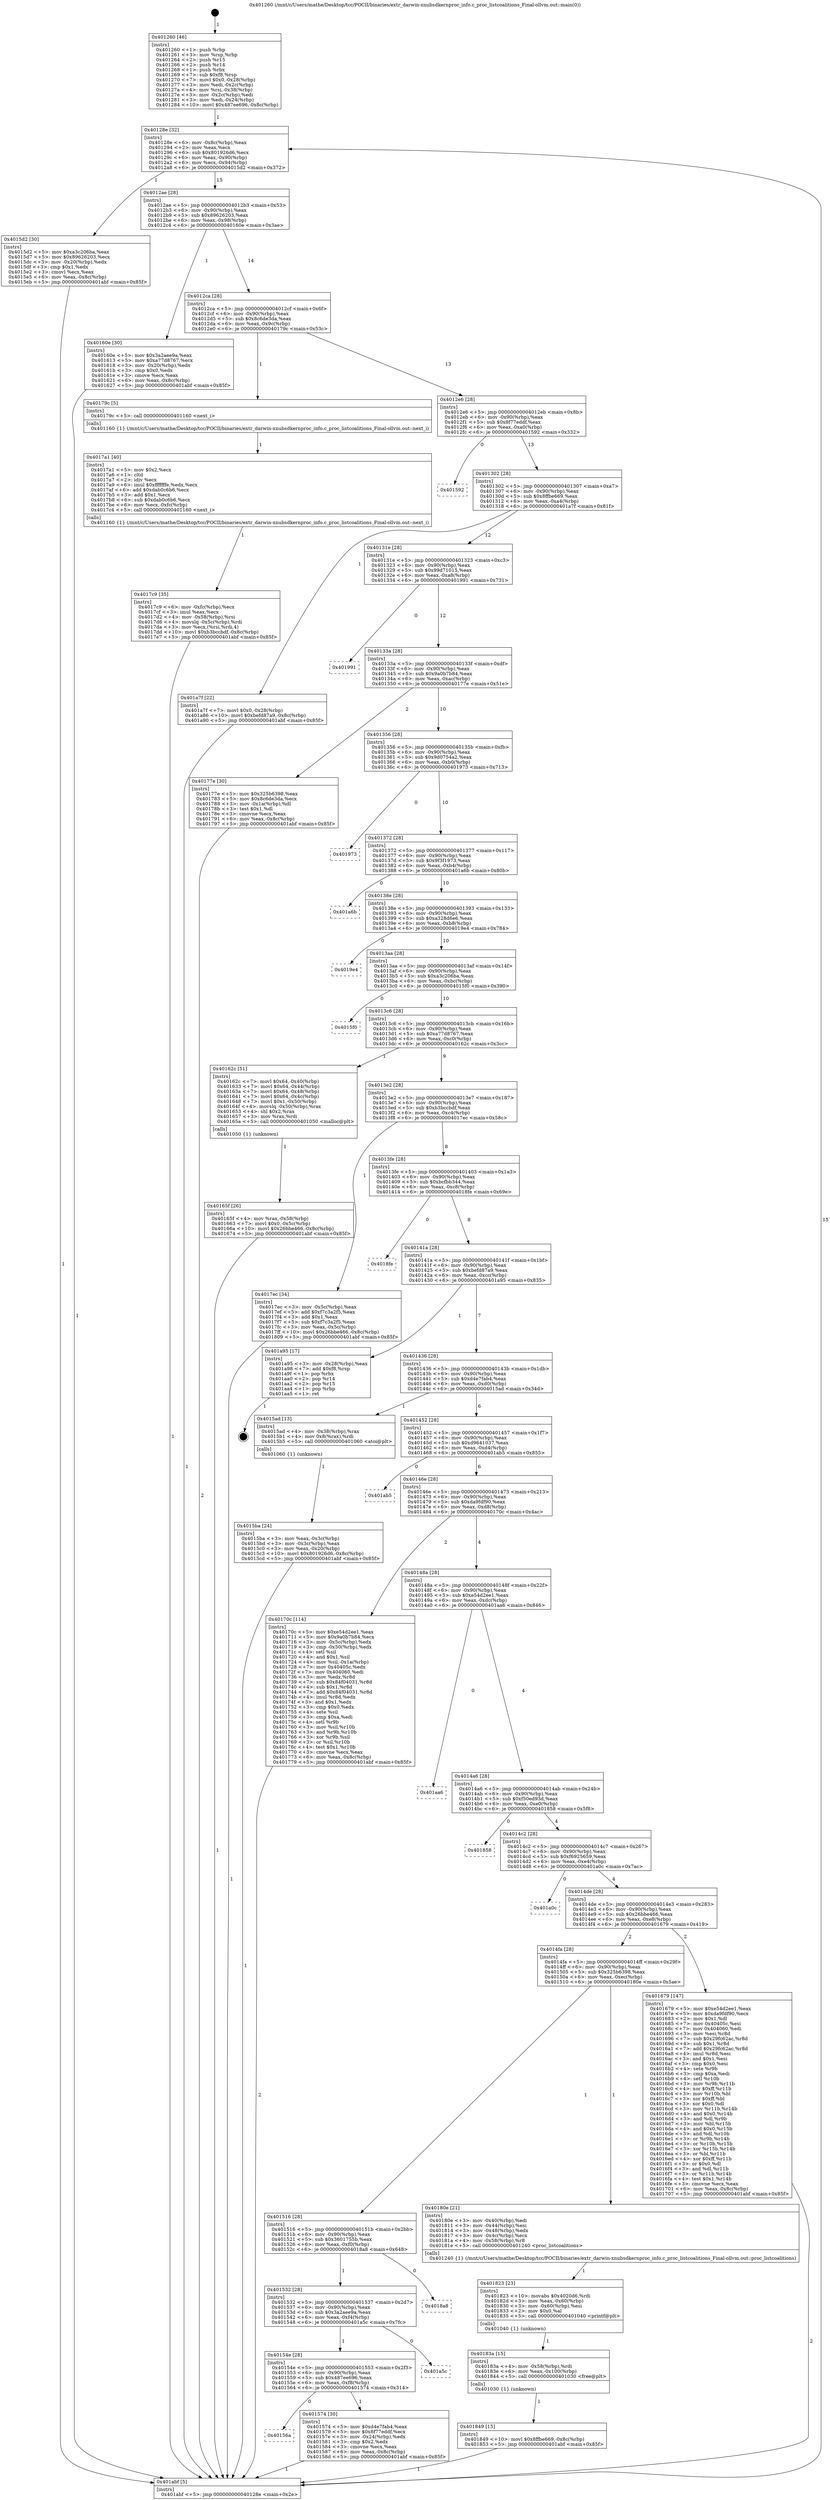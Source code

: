 digraph "0x401260" {
  label = "0x401260 (/mnt/c/Users/mathe/Desktop/tcc/POCII/binaries/extr_darwin-xnubsdkernproc_info.c_proc_listcoalitions_Final-ollvm.out::main(0))"
  labelloc = "t"
  node[shape=record]

  Entry [label="",width=0.3,height=0.3,shape=circle,fillcolor=black,style=filled]
  "0x40128e" [label="{
     0x40128e [32]\l
     | [instrs]\l
     &nbsp;&nbsp;0x40128e \<+6\>: mov -0x8c(%rbp),%eax\l
     &nbsp;&nbsp;0x401294 \<+2\>: mov %eax,%ecx\l
     &nbsp;&nbsp;0x401296 \<+6\>: sub $0x801926d6,%ecx\l
     &nbsp;&nbsp;0x40129c \<+6\>: mov %eax,-0x90(%rbp)\l
     &nbsp;&nbsp;0x4012a2 \<+6\>: mov %ecx,-0x94(%rbp)\l
     &nbsp;&nbsp;0x4012a8 \<+6\>: je 00000000004015d2 \<main+0x372\>\l
  }"]
  "0x4015d2" [label="{
     0x4015d2 [30]\l
     | [instrs]\l
     &nbsp;&nbsp;0x4015d2 \<+5\>: mov $0xa3c206ba,%eax\l
     &nbsp;&nbsp;0x4015d7 \<+5\>: mov $0x89626203,%ecx\l
     &nbsp;&nbsp;0x4015dc \<+3\>: mov -0x20(%rbp),%edx\l
     &nbsp;&nbsp;0x4015df \<+3\>: cmp $0x1,%edx\l
     &nbsp;&nbsp;0x4015e2 \<+3\>: cmovl %ecx,%eax\l
     &nbsp;&nbsp;0x4015e5 \<+6\>: mov %eax,-0x8c(%rbp)\l
     &nbsp;&nbsp;0x4015eb \<+5\>: jmp 0000000000401abf \<main+0x85f\>\l
  }"]
  "0x4012ae" [label="{
     0x4012ae [28]\l
     | [instrs]\l
     &nbsp;&nbsp;0x4012ae \<+5\>: jmp 00000000004012b3 \<main+0x53\>\l
     &nbsp;&nbsp;0x4012b3 \<+6\>: mov -0x90(%rbp),%eax\l
     &nbsp;&nbsp;0x4012b9 \<+5\>: sub $0x89626203,%eax\l
     &nbsp;&nbsp;0x4012be \<+6\>: mov %eax,-0x98(%rbp)\l
     &nbsp;&nbsp;0x4012c4 \<+6\>: je 000000000040160e \<main+0x3ae\>\l
  }"]
  Exit [label="",width=0.3,height=0.3,shape=circle,fillcolor=black,style=filled,peripheries=2]
  "0x40160e" [label="{
     0x40160e [30]\l
     | [instrs]\l
     &nbsp;&nbsp;0x40160e \<+5\>: mov $0x3a2aee9a,%eax\l
     &nbsp;&nbsp;0x401613 \<+5\>: mov $0xa77d8767,%ecx\l
     &nbsp;&nbsp;0x401618 \<+3\>: mov -0x20(%rbp),%edx\l
     &nbsp;&nbsp;0x40161b \<+3\>: cmp $0x0,%edx\l
     &nbsp;&nbsp;0x40161e \<+3\>: cmove %ecx,%eax\l
     &nbsp;&nbsp;0x401621 \<+6\>: mov %eax,-0x8c(%rbp)\l
     &nbsp;&nbsp;0x401627 \<+5\>: jmp 0000000000401abf \<main+0x85f\>\l
  }"]
  "0x4012ca" [label="{
     0x4012ca [28]\l
     | [instrs]\l
     &nbsp;&nbsp;0x4012ca \<+5\>: jmp 00000000004012cf \<main+0x6f\>\l
     &nbsp;&nbsp;0x4012cf \<+6\>: mov -0x90(%rbp),%eax\l
     &nbsp;&nbsp;0x4012d5 \<+5\>: sub $0x8c6de3da,%eax\l
     &nbsp;&nbsp;0x4012da \<+6\>: mov %eax,-0x9c(%rbp)\l
     &nbsp;&nbsp;0x4012e0 \<+6\>: je 000000000040179c \<main+0x53c\>\l
  }"]
  "0x401849" [label="{
     0x401849 [15]\l
     | [instrs]\l
     &nbsp;&nbsp;0x401849 \<+10\>: movl $0x8ffbe669,-0x8c(%rbp)\l
     &nbsp;&nbsp;0x401853 \<+5\>: jmp 0000000000401abf \<main+0x85f\>\l
  }"]
  "0x40179c" [label="{
     0x40179c [5]\l
     | [instrs]\l
     &nbsp;&nbsp;0x40179c \<+5\>: call 0000000000401160 \<next_i\>\l
     | [calls]\l
     &nbsp;&nbsp;0x401160 \{1\} (/mnt/c/Users/mathe/Desktop/tcc/POCII/binaries/extr_darwin-xnubsdkernproc_info.c_proc_listcoalitions_Final-ollvm.out::next_i)\l
  }"]
  "0x4012e6" [label="{
     0x4012e6 [28]\l
     | [instrs]\l
     &nbsp;&nbsp;0x4012e6 \<+5\>: jmp 00000000004012eb \<main+0x8b\>\l
     &nbsp;&nbsp;0x4012eb \<+6\>: mov -0x90(%rbp),%eax\l
     &nbsp;&nbsp;0x4012f1 \<+5\>: sub $0x8f77eddf,%eax\l
     &nbsp;&nbsp;0x4012f6 \<+6\>: mov %eax,-0xa0(%rbp)\l
     &nbsp;&nbsp;0x4012fc \<+6\>: je 0000000000401592 \<main+0x332\>\l
  }"]
  "0x40183a" [label="{
     0x40183a [15]\l
     | [instrs]\l
     &nbsp;&nbsp;0x40183a \<+4\>: mov -0x58(%rbp),%rdi\l
     &nbsp;&nbsp;0x40183e \<+6\>: mov %eax,-0x100(%rbp)\l
     &nbsp;&nbsp;0x401844 \<+5\>: call 0000000000401030 \<free@plt\>\l
     | [calls]\l
     &nbsp;&nbsp;0x401030 \{1\} (unknown)\l
  }"]
  "0x401592" [label="{
     0x401592\l
  }", style=dashed]
  "0x401302" [label="{
     0x401302 [28]\l
     | [instrs]\l
     &nbsp;&nbsp;0x401302 \<+5\>: jmp 0000000000401307 \<main+0xa7\>\l
     &nbsp;&nbsp;0x401307 \<+6\>: mov -0x90(%rbp),%eax\l
     &nbsp;&nbsp;0x40130d \<+5\>: sub $0x8ffbe669,%eax\l
     &nbsp;&nbsp;0x401312 \<+6\>: mov %eax,-0xa4(%rbp)\l
     &nbsp;&nbsp;0x401318 \<+6\>: je 0000000000401a7f \<main+0x81f\>\l
  }"]
  "0x401823" [label="{
     0x401823 [23]\l
     | [instrs]\l
     &nbsp;&nbsp;0x401823 \<+10\>: movabs $0x4020d6,%rdi\l
     &nbsp;&nbsp;0x40182d \<+3\>: mov %eax,-0x60(%rbp)\l
     &nbsp;&nbsp;0x401830 \<+3\>: mov -0x60(%rbp),%esi\l
     &nbsp;&nbsp;0x401833 \<+2\>: mov $0x0,%al\l
     &nbsp;&nbsp;0x401835 \<+5\>: call 0000000000401040 \<printf@plt\>\l
     | [calls]\l
     &nbsp;&nbsp;0x401040 \{1\} (unknown)\l
  }"]
  "0x401a7f" [label="{
     0x401a7f [22]\l
     | [instrs]\l
     &nbsp;&nbsp;0x401a7f \<+7\>: movl $0x0,-0x28(%rbp)\l
     &nbsp;&nbsp;0x401a86 \<+10\>: movl $0xbefd87a9,-0x8c(%rbp)\l
     &nbsp;&nbsp;0x401a90 \<+5\>: jmp 0000000000401abf \<main+0x85f\>\l
  }"]
  "0x40131e" [label="{
     0x40131e [28]\l
     | [instrs]\l
     &nbsp;&nbsp;0x40131e \<+5\>: jmp 0000000000401323 \<main+0xc3\>\l
     &nbsp;&nbsp;0x401323 \<+6\>: mov -0x90(%rbp),%eax\l
     &nbsp;&nbsp;0x401329 \<+5\>: sub $0x99d71015,%eax\l
     &nbsp;&nbsp;0x40132e \<+6\>: mov %eax,-0xa8(%rbp)\l
     &nbsp;&nbsp;0x401334 \<+6\>: je 0000000000401991 \<main+0x731\>\l
  }"]
  "0x4017c9" [label="{
     0x4017c9 [35]\l
     | [instrs]\l
     &nbsp;&nbsp;0x4017c9 \<+6\>: mov -0xfc(%rbp),%ecx\l
     &nbsp;&nbsp;0x4017cf \<+3\>: imul %eax,%ecx\l
     &nbsp;&nbsp;0x4017d2 \<+4\>: mov -0x58(%rbp),%rsi\l
     &nbsp;&nbsp;0x4017d6 \<+4\>: movslq -0x5c(%rbp),%rdi\l
     &nbsp;&nbsp;0x4017da \<+3\>: mov %ecx,(%rsi,%rdi,4)\l
     &nbsp;&nbsp;0x4017dd \<+10\>: movl $0xb3bccbdf,-0x8c(%rbp)\l
     &nbsp;&nbsp;0x4017e7 \<+5\>: jmp 0000000000401abf \<main+0x85f\>\l
  }"]
  "0x401991" [label="{
     0x401991\l
  }", style=dashed]
  "0x40133a" [label="{
     0x40133a [28]\l
     | [instrs]\l
     &nbsp;&nbsp;0x40133a \<+5\>: jmp 000000000040133f \<main+0xdf\>\l
     &nbsp;&nbsp;0x40133f \<+6\>: mov -0x90(%rbp),%eax\l
     &nbsp;&nbsp;0x401345 \<+5\>: sub $0x9a0b7b84,%eax\l
     &nbsp;&nbsp;0x40134a \<+6\>: mov %eax,-0xac(%rbp)\l
     &nbsp;&nbsp;0x401350 \<+6\>: je 000000000040177e \<main+0x51e\>\l
  }"]
  "0x4017a1" [label="{
     0x4017a1 [40]\l
     | [instrs]\l
     &nbsp;&nbsp;0x4017a1 \<+5\>: mov $0x2,%ecx\l
     &nbsp;&nbsp;0x4017a6 \<+1\>: cltd\l
     &nbsp;&nbsp;0x4017a7 \<+2\>: idiv %ecx\l
     &nbsp;&nbsp;0x4017a9 \<+6\>: imul $0xfffffffe,%edx,%ecx\l
     &nbsp;&nbsp;0x4017af \<+6\>: add $0xdab0c6b6,%ecx\l
     &nbsp;&nbsp;0x4017b5 \<+3\>: add $0x1,%ecx\l
     &nbsp;&nbsp;0x4017b8 \<+6\>: sub $0xdab0c6b6,%ecx\l
     &nbsp;&nbsp;0x4017be \<+6\>: mov %ecx,-0xfc(%rbp)\l
     &nbsp;&nbsp;0x4017c4 \<+5\>: call 0000000000401160 \<next_i\>\l
     | [calls]\l
     &nbsp;&nbsp;0x401160 \{1\} (/mnt/c/Users/mathe/Desktop/tcc/POCII/binaries/extr_darwin-xnubsdkernproc_info.c_proc_listcoalitions_Final-ollvm.out::next_i)\l
  }"]
  "0x40177e" [label="{
     0x40177e [30]\l
     | [instrs]\l
     &nbsp;&nbsp;0x40177e \<+5\>: mov $0x325b6398,%eax\l
     &nbsp;&nbsp;0x401783 \<+5\>: mov $0x8c6de3da,%ecx\l
     &nbsp;&nbsp;0x401788 \<+3\>: mov -0x1a(%rbp),%dl\l
     &nbsp;&nbsp;0x40178b \<+3\>: test $0x1,%dl\l
     &nbsp;&nbsp;0x40178e \<+3\>: cmovne %ecx,%eax\l
     &nbsp;&nbsp;0x401791 \<+6\>: mov %eax,-0x8c(%rbp)\l
     &nbsp;&nbsp;0x401797 \<+5\>: jmp 0000000000401abf \<main+0x85f\>\l
  }"]
  "0x401356" [label="{
     0x401356 [28]\l
     | [instrs]\l
     &nbsp;&nbsp;0x401356 \<+5\>: jmp 000000000040135b \<main+0xfb\>\l
     &nbsp;&nbsp;0x40135b \<+6\>: mov -0x90(%rbp),%eax\l
     &nbsp;&nbsp;0x401361 \<+5\>: sub $0x9d0754a2,%eax\l
     &nbsp;&nbsp;0x401366 \<+6\>: mov %eax,-0xb0(%rbp)\l
     &nbsp;&nbsp;0x40136c \<+6\>: je 0000000000401973 \<main+0x713\>\l
  }"]
  "0x40165f" [label="{
     0x40165f [26]\l
     | [instrs]\l
     &nbsp;&nbsp;0x40165f \<+4\>: mov %rax,-0x58(%rbp)\l
     &nbsp;&nbsp;0x401663 \<+7\>: movl $0x0,-0x5c(%rbp)\l
     &nbsp;&nbsp;0x40166a \<+10\>: movl $0x26bbe466,-0x8c(%rbp)\l
     &nbsp;&nbsp;0x401674 \<+5\>: jmp 0000000000401abf \<main+0x85f\>\l
  }"]
  "0x401973" [label="{
     0x401973\l
  }", style=dashed]
  "0x401372" [label="{
     0x401372 [28]\l
     | [instrs]\l
     &nbsp;&nbsp;0x401372 \<+5\>: jmp 0000000000401377 \<main+0x117\>\l
     &nbsp;&nbsp;0x401377 \<+6\>: mov -0x90(%rbp),%eax\l
     &nbsp;&nbsp;0x40137d \<+5\>: sub $0x9f3f1973,%eax\l
     &nbsp;&nbsp;0x401382 \<+6\>: mov %eax,-0xb4(%rbp)\l
     &nbsp;&nbsp;0x401388 \<+6\>: je 0000000000401a6b \<main+0x80b\>\l
  }"]
  "0x4015ba" [label="{
     0x4015ba [24]\l
     | [instrs]\l
     &nbsp;&nbsp;0x4015ba \<+3\>: mov %eax,-0x3c(%rbp)\l
     &nbsp;&nbsp;0x4015bd \<+3\>: mov -0x3c(%rbp),%eax\l
     &nbsp;&nbsp;0x4015c0 \<+3\>: mov %eax,-0x20(%rbp)\l
     &nbsp;&nbsp;0x4015c3 \<+10\>: movl $0x801926d6,-0x8c(%rbp)\l
     &nbsp;&nbsp;0x4015cd \<+5\>: jmp 0000000000401abf \<main+0x85f\>\l
  }"]
  "0x401a6b" [label="{
     0x401a6b\l
  }", style=dashed]
  "0x40138e" [label="{
     0x40138e [28]\l
     | [instrs]\l
     &nbsp;&nbsp;0x40138e \<+5\>: jmp 0000000000401393 \<main+0x133\>\l
     &nbsp;&nbsp;0x401393 \<+6\>: mov -0x90(%rbp),%eax\l
     &nbsp;&nbsp;0x401399 \<+5\>: sub $0xa328d6e6,%eax\l
     &nbsp;&nbsp;0x40139e \<+6\>: mov %eax,-0xb8(%rbp)\l
     &nbsp;&nbsp;0x4013a4 \<+6\>: je 00000000004019e4 \<main+0x784\>\l
  }"]
  "0x401260" [label="{
     0x401260 [46]\l
     | [instrs]\l
     &nbsp;&nbsp;0x401260 \<+1\>: push %rbp\l
     &nbsp;&nbsp;0x401261 \<+3\>: mov %rsp,%rbp\l
     &nbsp;&nbsp;0x401264 \<+2\>: push %r15\l
     &nbsp;&nbsp;0x401266 \<+2\>: push %r14\l
     &nbsp;&nbsp;0x401268 \<+1\>: push %rbx\l
     &nbsp;&nbsp;0x401269 \<+7\>: sub $0xf8,%rsp\l
     &nbsp;&nbsp;0x401270 \<+7\>: movl $0x0,-0x28(%rbp)\l
     &nbsp;&nbsp;0x401277 \<+3\>: mov %edi,-0x2c(%rbp)\l
     &nbsp;&nbsp;0x40127a \<+4\>: mov %rsi,-0x38(%rbp)\l
     &nbsp;&nbsp;0x40127e \<+3\>: mov -0x2c(%rbp),%edi\l
     &nbsp;&nbsp;0x401281 \<+3\>: mov %edi,-0x24(%rbp)\l
     &nbsp;&nbsp;0x401284 \<+10\>: movl $0x487ee696,-0x8c(%rbp)\l
  }"]
  "0x4019e4" [label="{
     0x4019e4\l
  }", style=dashed]
  "0x4013aa" [label="{
     0x4013aa [28]\l
     | [instrs]\l
     &nbsp;&nbsp;0x4013aa \<+5\>: jmp 00000000004013af \<main+0x14f\>\l
     &nbsp;&nbsp;0x4013af \<+6\>: mov -0x90(%rbp),%eax\l
     &nbsp;&nbsp;0x4013b5 \<+5\>: sub $0xa3c206ba,%eax\l
     &nbsp;&nbsp;0x4013ba \<+6\>: mov %eax,-0xbc(%rbp)\l
     &nbsp;&nbsp;0x4013c0 \<+6\>: je 00000000004015f0 \<main+0x390\>\l
  }"]
  "0x401abf" [label="{
     0x401abf [5]\l
     | [instrs]\l
     &nbsp;&nbsp;0x401abf \<+5\>: jmp 000000000040128e \<main+0x2e\>\l
  }"]
  "0x4015f0" [label="{
     0x4015f0\l
  }", style=dashed]
  "0x4013c6" [label="{
     0x4013c6 [28]\l
     | [instrs]\l
     &nbsp;&nbsp;0x4013c6 \<+5\>: jmp 00000000004013cb \<main+0x16b\>\l
     &nbsp;&nbsp;0x4013cb \<+6\>: mov -0x90(%rbp),%eax\l
     &nbsp;&nbsp;0x4013d1 \<+5\>: sub $0xa77d8767,%eax\l
     &nbsp;&nbsp;0x4013d6 \<+6\>: mov %eax,-0xc0(%rbp)\l
     &nbsp;&nbsp;0x4013dc \<+6\>: je 000000000040162c \<main+0x3cc\>\l
  }"]
  "0x40156a" [label="{
     0x40156a\l
  }", style=dashed]
  "0x40162c" [label="{
     0x40162c [51]\l
     | [instrs]\l
     &nbsp;&nbsp;0x40162c \<+7\>: movl $0x64,-0x40(%rbp)\l
     &nbsp;&nbsp;0x401633 \<+7\>: movl $0x64,-0x44(%rbp)\l
     &nbsp;&nbsp;0x40163a \<+7\>: movl $0x64,-0x48(%rbp)\l
     &nbsp;&nbsp;0x401641 \<+7\>: movl $0x64,-0x4c(%rbp)\l
     &nbsp;&nbsp;0x401648 \<+7\>: movl $0x1,-0x50(%rbp)\l
     &nbsp;&nbsp;0x40164f \<+4\>: movslq -0x50(%rbp),%rax\l
     &nbsp;&nbsp;0x401653 \<+4\>: shl $0x2,%rax\l
     &nbsp;&nbsp;0x401657 \<+3\>: mov %rax,%rdi\l
     &nbsp;&nbsp;0x40165a \<+5\>: call 0000000000401050 \<malloc@plt\>\l
     | [calls]\l
     &nbsp;&nbsp;0x401050 \{1\} (unknown)\l
  }"]
  "0x4013e2" [label="{
     0x4013e2 [28]\l
     | [instrs]\l
     &nbsp;&nbsp;0x4013e2 \<+5\>: jmp 00000000004013e7 \<main+0x187\>\l
     &nbsp;&nbsp;0x4013e7 \<+6\>: mov -0x90(%rbp),%eax\l
     &nbsp;&nbsp;0x4013ed \<+5\>: sub $0xb3bccbdf,%eax\l
     &nbsp;&nbsp;0x4013f2 \<+6\>: mov %eax,-0xc4(%rbp)\l
     &nbsp;&nbsp;0x4013f8 \<+6\>: je 00000000004017ec \<main+0x58c\>\l
  }"]
  "0x401574" [label="{
     0x401574 [30]\l
     | [instrs]\l
     &nbsp;&nbsp;0x401574 \<+5\>: mov $0xd4e7fab4,%eax\l
     &nbsp;&nbsp;0x401579 \<+5\>: mov $0x8f77eddf,%ecx\l
     &nbsp;&nbsp;0x40157e \<+3\>: mov -0x24(%rbp),%edx\l
     &nbsp;&nbsp;0x401581 \<+3\>: cmp $0x2,%edx\l
     &nbsp;&nbsp;0x401584 \<+3\>: cmovne %ecx,%eax\l
     &nbsp;&nbsp;0x401587 \<+6\>: mov %eax,-0x8c(%rbp)\l
     &nbsp;&nbsp;0x40158d \<+5\>: jmp 0000000000401abf \<main+0x85f\>\l
  }"]
  "0x4017ec" [label="{
     0x4017ec [34]\l
     | [instrs]\l
     &nbsp;&nbsp;0x4017ec \<+3\>: mov -0x5c(%rbp),%eax\l
     &nbsp;&nbsp;0x4017ef \<+5\>: add $0xf7c3a2f5,%eax\l
     &nbsp;&nbsp;0x4017f4 \<+3\>: add $0x1,%eax\l
     &nbsp;&nbsp;0x4017f7 \<+5\>: sub $0xf7c3a2f5,%eax\l
     &nbsp;&nbsp;0x4017fc \<+3\>: mov %eax,-0x5c(%rbp)\l
     &nbsp;&nbsp;0x4017ff \<+10\>: movl $0x26bbe466,-0x8c(%rbp)\l
     &nbsp;&nbsp;0x401809 \<+5\>: jmp 0000000000401abf \<main+0x85f\>\l
  }"]
  "0x4013fe" [label="{
     0x4013fe [28]\l
     | [instrs]\l
     &nbsp;&nbsp;0x4013fe \<+5\>: jmp 0000000000401403 \<main+0x1a3\>\l
     &nbsp;&nbsp;0x401403 \<+6\>: mov -0x90(%rbp),%eax\l
     &nbsp;&nbsp;0x401409 \<+5\>: sub $0xbcfbb344,%eax\l
     &nbsp;&nbsp;0x40140e \<+6\>: mov %eax,-0xc8(%rbp)\l
     &nbsp;&nbsp;0x401414 \<+6\>: je 00000000004018fe \<main+0x69e\>\l
  }"]
  "0x40154e" [label="{
     0x40154e [28]\l
     | [instrs]\l
     &nbsp;&nbsp;0x40154e \<+5\>: jmp 0000000000401553 \<main+0x2f3\>\l
     &nbsp;&nbsp;0x401553 \<+6\>: mov -0x90(%rbp),%eax\l
     &nbsp;&nbsp;0x401559 \<+5\>: sub $0x487ee696,%eax\l
     &nbsp;&nbsp;0x40155e \<+6\>: mov %eax,-0xf8(%rbp)\l
     &nbsp;&nbsp;0x401564 \<+6\>: je 0000000000401574 \<main+0x314\>\l
  }"]
  "0x4018fe" [label="{
     0x4018fe\l
  }", style=dashed]
  "0x40141a" [label="{
     0x40141a [28]\l
     | [instrs]\l
     &nbsp;&nbsp;0x40141a \<+5\>: jmp 000000000040141f \<main+0x1bf\>\l
     &nbsp;&nbsp;0x40141f \<+6\>: mov -0x90(%rbp),%eax\l
     &nbsp;&nbsp;0x401425 \<+5\>: sub $0xbefd87a9,%eax\l
     &nbsp;&nbsp;0x40142a \<+6\>: mov %eax,-0xcc(%rbp)\l
     &nbsp;&nbsp;0x401430 \<+6\>: je 0000000000401a95 \<main+0x835\>\l
  }"]
  "0x401a5c" [label="{
     0x401a5c\l
  }", style=dashed]
  "0x401a95" [label="{
     0x401a95 [17]\l
     | [instrs]\l
     &nbsp;&nbsp;0x401a95 \<+3\>: mov -0x28(%rbp),%eax\l
     &nbsp;&nbsp;0x401a98 \<+7\>: add $0xf8,%rsp\l
     &nbsp;&nbsp;0x401a9f \<+1\>: pop %rbx\l
     &nbsp;&nbsp;0x401aa0 \<+2\>: pop %r14\l
     &nbsp;&nbsp;0x401aa2 \<+2\>: pop %r15\l
     &nbsp;&nbsp;0x401aa4 \<+1\>: pop %rbp\l
     &nbsp;&nbsp;0x401aa5 \<+1\>: ret\l
  }"]
  "0x401436" [label="{
     0x401436 [28]\l
     | [instrs]\l
     &nbsp;&nbsp;0x401436 \<+5\>: jmp 000000000040143b \<main+0x1db\>\l
     &nbsp;&nbsp;0x40143b \<+6\>: mov -0x90(%rbp),%eax\l
     &nbsp;&nbsp;0x401441 \<+5\>: sub $0xd4e7fab4,%eax\l
     &nbsp;&nbsp;0x401446 \<+6\>: mov %eax,-0xd0(%rbp)\l
     &nbsp;&nbsp;0x40144c \<+6\>: je 00000000004015ad \<main+0x34d\>\l
  }"]
  "0x401532" [label="{
     0x401532 [28]\l
     | [instrs]\l
     &nbsp;&nbsp;0x401532 \<+5\>: jmp 0000000000401537 \<main+0x2d7\>\l
     &nbsp;&nbsp;0x401537 \<+6\>: mov -0x90(%rbp),%eax\l
     &nbsp;&nbsp;0x40153d \<+5\>: sub $0x3a2aee9a,%eax\l
     &nbsp;&nbsp;0x401542 \<+6\>: mov %eax,-0xf4(%rbp)\l
     &nbsp;&nbsp;0x401548 \<+6\>: je 0000000000401a5c \<main+0x7fc\>\l
  }"]
  "0x4015ad" [label="{
     0x4015ad [13]\l
     | [instrs]\l
     &nbsp;&nbsp;0x4015ad \<+4\>: mov -0x38(%rbp),%rax\l
     &nbsp;&nbsp;0x4015b1 \<+4\>: mov 0x8(%rax),%rdi\l
     &nbsp;&nbsp;0x4015b5 \<+5\>: call 0000000000401060 \<atoi@plt\>\l
     | [calls]\l
     &nbsp;&nbsp;0x401060 \{1\} (unknown)\l
  }"]
  "0x401452" [label="{
     0x401452 [28]\l
     | [instrs]\l
     &nbsp;&nbsp;0x401452 \<+5\>: jmp 0000000000401457 \<main+0x1f7\>\l
     &nbsp;&nbsp;0x401457 \<+6\>: mov -0x90(%rbp),%eax\l
     &nbsp;&nbsp;0x40145d \<+5\>: sub $0xd9641037,%eax\l
     &nbsp;&nbsp;0x401462 \<+6\>: mov %eax,-0xd4(%rbp)\l
     &nbsp;&nbsp;0x401468 \<+6\>: je 0000000000401ab5 \<main+0x855\>\l
  }"]
  "0x4018a8" [label="{
     0x4018a8\l
  }", style=dashed]
  "0x401ab5" [label="{
     0x401ab5\l
  }", style=dashed]
  "0x40146e" [label="{
     0x40146e [28]\l
     | [instrs]\l
     &nbsp;&nbsp;0x40146e \<+5\>: jmp 0000000000401473 \<main+0x213\>\l
     &nbsp;&nbsp;0x401473 \<+6\>: mov -0x90(%rbp),%eax\l
     &nbsp;&nbsp;0x401479 \<+5\>: sub $0xda9fdf90,%eax\l
     &nbsp;&nbsp;0x40147e \<+6\>: mov %eax,-0xd8(%rbp)\l
     &nbsp;&nbsp;0x401484 \<+6\>: je 000000000040170c \<main+0x4ac\>\l
  }"]
  "0x401516" [label="{
     0x401516 [28]\l
     | [instrs]\l
     &nbsp;&nbsp;0x401516 \<+5\>: jmp 000000000040151b \<main+0x2bb\>\l
     &nbsp;&nbsp;0x40151b \<+6\>: mov -0x90(%rbp),%eax\l
     &nbsp;&nbsp;0x401521 \<+5\>: sub $0x3601755b,%eax\l
     &nbsp;&nbsp;0x401526 \<+6\>: mov %eax,-0xf0(%rbp)\l
     &nbsp;&nbsp;0x40152c \<+6\>: je 00000000004018a8 \<main+0x648\>\l
  }"]
  "0x40170c" [label="{
     0x40170c [114]\l
     | [instrs]\l
     &nbsp;&nbsp;0x40170c \<+5\>: mov $0xe54d2ee1,%eax\l
     &nbsp;&nbsp;0x401711 \<+5\>: mov $0x9a0b7b84,%ecx\l
     &nbsp;&nbsp;0x401716 \<+3\>: mov -0x5c(%rbp),%edx\l
     &nbsp;&nbsp;0x401719 \<+3\>: cmp -0x50(%rbp),%edx\l
     &nbsp;&nbsp;0x40171c \<+4\>: setl %sil\l
     &nbsp;&nbsp;0x401720 \<+4\>: and $0x1,%sil\l
     &nbsp;&nbsp;0x401724 \<+4\>: mov %sil,-0x1a(%rbp)\l
     &nbsp;&nbsp;0x401728 \<+7\>: mov 0x40405c,%edx\l
     &nbsp;&nbsp;0x40172f \<+7\>: mov 0x404060,%edi\l
     &nbsp;&nbsp;0x401736 \<+3\>: mov %edx,%r8d\l
     &nbsp;&nbsp;0x401739 \<+7\>: sub $0x84f04031,%r8d\l
     &nbsp;&nbsp;0x401740 \<+4\>: sub $0x1,%r8d\l
     &nbsp;&nbsp;0x401744 \<+7\>: add $0x84f04031,%r8d\l
     &nbsp;&nbsp;0x40174b \<+4\>: imul %r8d,%edx\l
     &nbsp;&nbsp;0x40174f \<+3\>: and $0x1,%edx\l
     &nbsp;&nbsp;0x401752 \<+3\>: cmp $0x0,%edx\l
     &nbsp;&nbsp;0x401755 \<+4\>: sete %sil\l
     &nbsp;&nbsp;0x401759 \<+3\>: cmp $0xa,%edi\l
     &nbsp;&nbsp;0x40175c \<+4\>: setl %r9b\l
     &nbsp;&nbsp;0x401760 \<+3\>: mov %sil,%r10b\l
     &nbsp;&nbsp;0x401763 \<+3\>: and %r9b,%r10b\l
     &nbsp;&nbsp;0x401766 \<+3\>: xor %r9b,%sil\l
     &nbsp;&nbsp;0x401769 \<+3\>: or %sil,%r10b\l
     &nbsp;&nbsp;0x40176c \<+4\>: test $0x1,%r10b\l
     &nbsp;&nbsp;0x401770 \<+3\>: cmovne %ecx,%eax\l
     &nbsp;&nbsp;0x401773 \<+6\>: mov %eax,-0x8c(%rbp)\l
     &nbsp;&nbsp;0x401779 \<+5\>: jmp 0000000000401abf \<main+0x85f\>\l
  }"]
  "0x40148a" [label="{
     0x40148a [28]\l
     | [instrs]\l
     &nbsp;&nbsp;0x40148a \<+5\>: jmp 000000000040148f \<main+0x22f\>\l
     &nbsp;&nbsp;0x40148f \<+6\>: mov -0x90(%rbp),%eax\l
     &nbsp;&nbsp;0x401495 \<+5\>: sub $0xe54d2ee1,%eax\l
     &nbsp;&nbsp;0x40149a \<+6\>: mov %eax,-0xdc(%rbp)\l
     &nbsp;&nbsp;0x4014a0 \<+6\>: je 0000000000401aa6 \<main+0x846\>\l
  }"]
  "0x40180e" [label="{
     0x40180e [21]\l
     | [instrs]\l
     &nbsp;&nbsp;0x40180e \<+3\>: mov -0x40(%rbp),%edi\l
     &nbsp;&nbsp;0x401811 \<+3\>: mov -0x44(%rbp),%esi\l
     &nbsp;&nbsp;0x401814 \<+3\>: mov -0x48(%rbp),%edx\l
     &nbsp;&nbsp;0x401817 \<+3\>: mov -0x4c(%rbp),%ecx\l
     &nbsp;&nbsp;0x40181a \<+4\>: mov -0x58(%rbp),%r8\l
     &nbsp;&nbsp;0x40181e \<+5\>: call 0000000000401240 \<proc_listcoalitions\>\l
     | [calls]\l
     &nbsp;&nbsp;0x401240 \{1\} (/mnt/c/Users/mathe/Desktop/tcc/POCII/binaries/extr_darwin-xnubsdkernproc_info.c_proc_listcoalitions_Final-ollvm.out::proc_listcoalitions)\l
  }"]
  "0x401aa6" [label="{
     0x401aa6\l
  }", style=dashed]
  "0x4014a6" [label="{
     0x4014a6 [28]\l
     | [instrs]\l
     &nbsp;&nbsp;0x4014a6 \<+5\>: jmp 00000000004014ab \<main+0x24b\>\l
     &nbsp;&nbsp;0x4014ab \<+6\>: mov -0x90(%rbp),%eax\l
     &nbsp;&nbsp;0x4014b1 \<+5\>: sub $0xf50ed93d,%eax\l
     &nbsp;&nbsp;0x4014b6 \<+6\>: mov %eax,-0xe0(%rbp)\l
     &nbsp;&nbsp;0x4014bc \<+6\>: je 0000000000401858 \<main+0x5f8\>\l
  }"]
  "0x4014fa" [label="{
     0x4014fa [28]\l
     | [instrs]\l
     &nbsp;&nbsp;0x4014fa \<+5\>: jmp 00000000004014ff \<main+0x29f\>\l
     &nbsp;&nbsp;0x4014ff \<+6\>: mov -0x90(%rbp),%eax\l
     &nbsp;&nbsp;0x401505 \<+5\>: sub $0x325b6398,%eax\l
     &nbsp;&nbsp;0x40150a \<+6\>: mov %eax,-0xec(%rbp)\l
     &nbsp;&nbsp;0x401510 \<+6\>: je 000000000040180e \<main+0x5ae\>\l
  }"]
  "0x401858" [label="{
     0x401858\l
  }", style=dashed]
  "0x4014c2" [label="{
     0x4014c2 [28]\l
     | [instrs]\l
     &nbsp;&nbsp;0x4014c2 \<+5\>: jmp 00000000004014c7 \<main+0x267\>\l
     &nbsp;&nbsp;0x4014c7 \<+6\>: mov -0x90(%rbp),%eax\l
     &nbsp;&nbsp;0x4014cd \<+5\>: sub $0xf6925659,%eax\l
     &nbsp;&nbsp;0x4014d2 \<+6\>: mov %eax,-0xe4(%rbp)\l
     &nbsp;&nbsp;0x4014d8 \<+6\>: je 0000000000401a0c \<main+0x7ac\>\l
  }"]
  "0x401679" [label="{
     0x401679 [147]\l
     | [instrs]\l
     &nbsp;&nbsp;0x401679 \<+5\>: mov $0xe54d2ee1,%eax\l
     &nbsp;&nbsp;0x40167e \<+5\>: mov $0xda9fdf90,%ecx\l
     &nbsp;&nbsp;0x401683 \<+2\>: mov $0x1,%dl\l
     &nbsp;&nbsp;0x401685 \<+7\>: mov 0x40405c,%esi\l
     &nbsp;&nbsp;0x40168c \<+7\>: mov 0x404060,%edi\l
     &nbsp;&nbsp;0x401693 \<+3\>: mov %esi,%r8d\l
     &nbsp;&nbsp;0x401696 \<+7\>: sub $0x29fc62ac,%r8d\l
     &nbsp;&nbsp;0x40169d \<+4\>: sub $0x1,%r8d\l
     &nbsp;&nbsp;0x4016a1 \<+7\>: add $0x29fc62ac,%r8d\l
     &nbsp;&nbsp;0x4016a8 \<+4\>: imul %r8d,%esi\l
     &nbsp;&nbsp;0x4016ac \<+3\>: and $0x1,%esi\l
     &nbsp;&nbsp;0x4016af \<+3\>: cmp $0x0,%esi\l
     &nbsp;&nbsp;0x4016b2 \<+4\>: sete %r9b\l
     &nbsp;&nbsp;0x4016b6 \<+3\>: cmp $0xa,%edi\l
     &nbsp;&nbsp;0x4016b9 \<+4\>: setl %r10b\l
     &nbsp;&nbsp;0x4016bd \<+3\>: mov %r9b,%r11b\l
     &nbsp;&nbsp;0x4016c0 \<+4\>: xor $0xff,%r11b\l
     &nbsp;&nbsp;0x4016c4 \<+3\>: mov %r10b,%bl\l
     &nbsp;&nbsp;0x4016c7 \<+3\>: xor $0xff,%bl\l
     &nbsp;&nbsp;0x4016ca \<+3\>: xor $0x0,%dl\l
     &nbsp;&nbsp;0x4016cd \<+3\>: mov %r11b,%r14b\l
     &nbsp;&nbsp;0x4016d0 \<+4\>: and $0x0,%r14b\l
     &nbsp;&nbsp;0x4016d4 \<+3\>: and %dl,%r9b\l
     &nbsp;&nbsp;0x4016d7 \<+3\>: mov %bl,%r15b\l
     &nbsp;&nbsp;0x4016da \<+4\>: and $0x0,%r15b\l
     &nbsp;&nbsp;0x4016de \<+3\>: and %dl,%r10b\l
     &nbsp;&nbsp;0x4016e1 \<+3\>: or %r9b,%r14b\l
     &nbsp;&nbsp;0x4016e4 \<+3\>: or %r10b,%r15b\l
     &nbsp;&nbsp;0x4016e7 \<+3\>: xor %r15b,%r14b\l
     &nbsp;&nbsp;0x4016ea \<+3\>: or %bl,%r11b\l
     &nbsp;&nbsp;0x4016ed \<+4\>: xor $0xff,%r11b\l
     &nbsp;&nbsp;0x4016f1 \<+3\>: or $0x0,%dl\l
     &nbsp;&nbsp;0x4016f4 \<+3\>: and %dl,%r11b\l
     &nbsp;&nbsp;0x4016f7 \<+3\>: or %r11b,%r14b\l
     &nbsp;&nbsp;0x4016fa \<+4\>: test $0x1,%r14b\l
     &nbsp;&nbsp;0x4016fe \<+3\>: cmovne %ecx,%eax\l
     &nbsp;&nbsp;0x401701 \<+6\>: mov %eax,-0x8c(%rbp)\l
     &nbsp;&nbsp;0x401707 \<+5\>: jmp 0000000000401abf \<main+0x85f\>\l
  }"]
  "0x401a0c" [label="{
     0x401a0c\l
  }", style=dashed]
  "0x4014de" [label="{
     0x4014de [28]\l
     | [instrs]\l
     &nbsp;&nbsp;0x4014de \<+5\>: jmp 00000000004014e3 \<main+0x283\>\l
     &nbsp;&nbsp;0x4014e3 \<+6\>: mov -0x90(%rbp),%eax\l
     &nbsp;&nbsp;0x4014e9 \<+5\>: sub $0x26bbe466,%eax\l
     &nbsp;&nbsp;0x4014ee \<+6\>: mov %eax,-0xe8(%rbp)\l
     &nbsp;&nbsp;0x4014f4 \<+6\>: je 0000000000401679 \<main+0x419\>\l
  }"]
  Entry -> "0x401260" [label=" 1"]
  "0x40128e" -> "0x4015d2" [label=" 1"]
  "0x40128e" -> "0x4012ae" [label=" 15"]
  "0x401a95" -> Exit [label=" 1"]
  "0x4012ae" -> "0x40160e" [label=" 1"]
  "0x4012ae" -> "0x4012ca" [label=" 14"]
  "0x401a7f" -> "0x401abf" [label=" 1"]
  "0x4012ca" -> "0x40179c" [label=" 1"]
  "0x4012ca" -> "0x4012e6" [label=" 13"]
  "0x401849" -> "0x401abf" [label=" 1"]
  "0x4012e6" -> "0x401592" [label=" 0"]
  "0x4012e6" -> "0x401302" [label=" 13"]
  "0x40183a" -> "0x401849" [label=" 1"]
  "0x401302" -> "0x401a7f" [label=" 1"]
  "0x401302" -> "0x40131e" [label=" 12"]
  "0x401823" -> "0x40183a" [label=" 1"]
  "0x40131e" -> "0x401991" [label=" 0"]
  "0x40131e" -> "0x40133a" [label=" 12"]
  "0x40180e" -> "0x401823" [label=" 1"]
  "0x40133a" -> "0x40177e" [label=" 2"]
  "0x40133a" -> "0x401356" [label=" 10"]
  "0x4017ec" -> "0x401abf" [label=" 1"]
  "0x401356" -> "0x401973" [label=" 0"]
  "0x401356" -> "0x401372" [label=" 10"]
  "0x4017c9" -> "0x401abf" [label=" 1"]
  "0x401372" -> "0x401a6b" [label=" 0"]
  "0x401372" -> "0x40138e" [label=" 10"]
  "0x4017a1" -> "0x4017c9" [label=" 1"]
  "0x40138e" -> "0x4019e4" [label=" 0"]
  "0x40138e" -> "0x4013aa" [label=" 10"]
  "0x40179c" -> "0x4017a1" [label=" 1"]
  "0x4013aa" -> "0x4015f0" [label=" 0"]
  "0x4013aa" -> "0x4013c6" [label=" 10"]
  "0x40177e" -> "0x401abf" [label=" 2"]
  "0x4013c6" -> "0x40162c" [label=" 1"]
  "0x4013c6" -> "0x4013e2" [label=" 9"]
  "0x40170c" -> "0x401abf" [label=" 2"]
  "0x4013e2" -> "0x4017ec" [label=" 1"]
  "0x4013e2" -> "0x4013fe" [label=" 8"]
  "0x401679" -> "0x401abf" [label=" 2"]
  "0x4013fe" -> "0x4018fe" [label=" 0"]
  "0x4013fe" -> "0x40141a" [label=" 8"]
  "0x40162c" -> "0x40165f" [label=" 1"]
  "0x40141a" -> "0x401a95" [label=" 1"]
  "0x40141a" -> "0x401436" [label=" 7"]
  "0x40160e" -> "0x401abf" [label=" 1"]
  "0x401436" -> "0x4015ad" [label=" 1"]
  "0x401436" -> "0x401452" [label=" 6"]
  "0x4015ba" -> "0x401abf" [label=" 1"]
  "0x401452" -> "0x401ab5" [label=" 0"]
  "0x401452" -> "0x40146e" [label=" 6"]
  "0x4015ad" -> "0x4015ba" [label=" 1"]
  "0x40146e" -> "0x40170c" [label=" 2"]
  "0x40146e" -> "0x40148a" [label=" 4"]
  "0x401260" -> "0x40128e" [label=" 1"]
  "0x40148a" -> "0x401aa6" [label=" 0"]
  "0x40148a" -> "0x4014a6" [label=" 4"]
  "0x401574" -> "0x401abf" [label=" 1"]
  "0x4014a6" -> "0x401858" [label=" 0"]
  "0x4014a6" -> "0x4014c2" [label=" 4"]
  "0x40154e" -> "0x401574" [label=" 1"]
  "0x4014c2" -> "0x401a0c" [label=" 0"]
  "0x4014c2" -> "0x4014de" [label=" 4"]
  "0x40165f" -> "0x401abf" [label=" 1"]
  "0x4014de" -> "0x401679" [label=" 2"]
  "0x4014de" -> "0x4014fa" [label=" 2"]
  "0x40154e" -> "0x40156a" [label=" 0"]
  "0x4014fa" -> "0x40180e" [label=" 1"]
  "0x4014fa" -> "0x401516" [label=" 1"]
  "0x401abf" -> "0x40128e" [label=" 15"]
  "0x401516" -> "0x4018a8" [label=" 0"]
  "0x401516" -> "0x401532" [label=" 1"]
  "0x4015d2" -> "0x401abf" [label=" 1"]
  "0x401532" -> "0x401a5c" [label=" 0"]
  "0x401532" -> "0x40154e" [label=" 1"]
}
